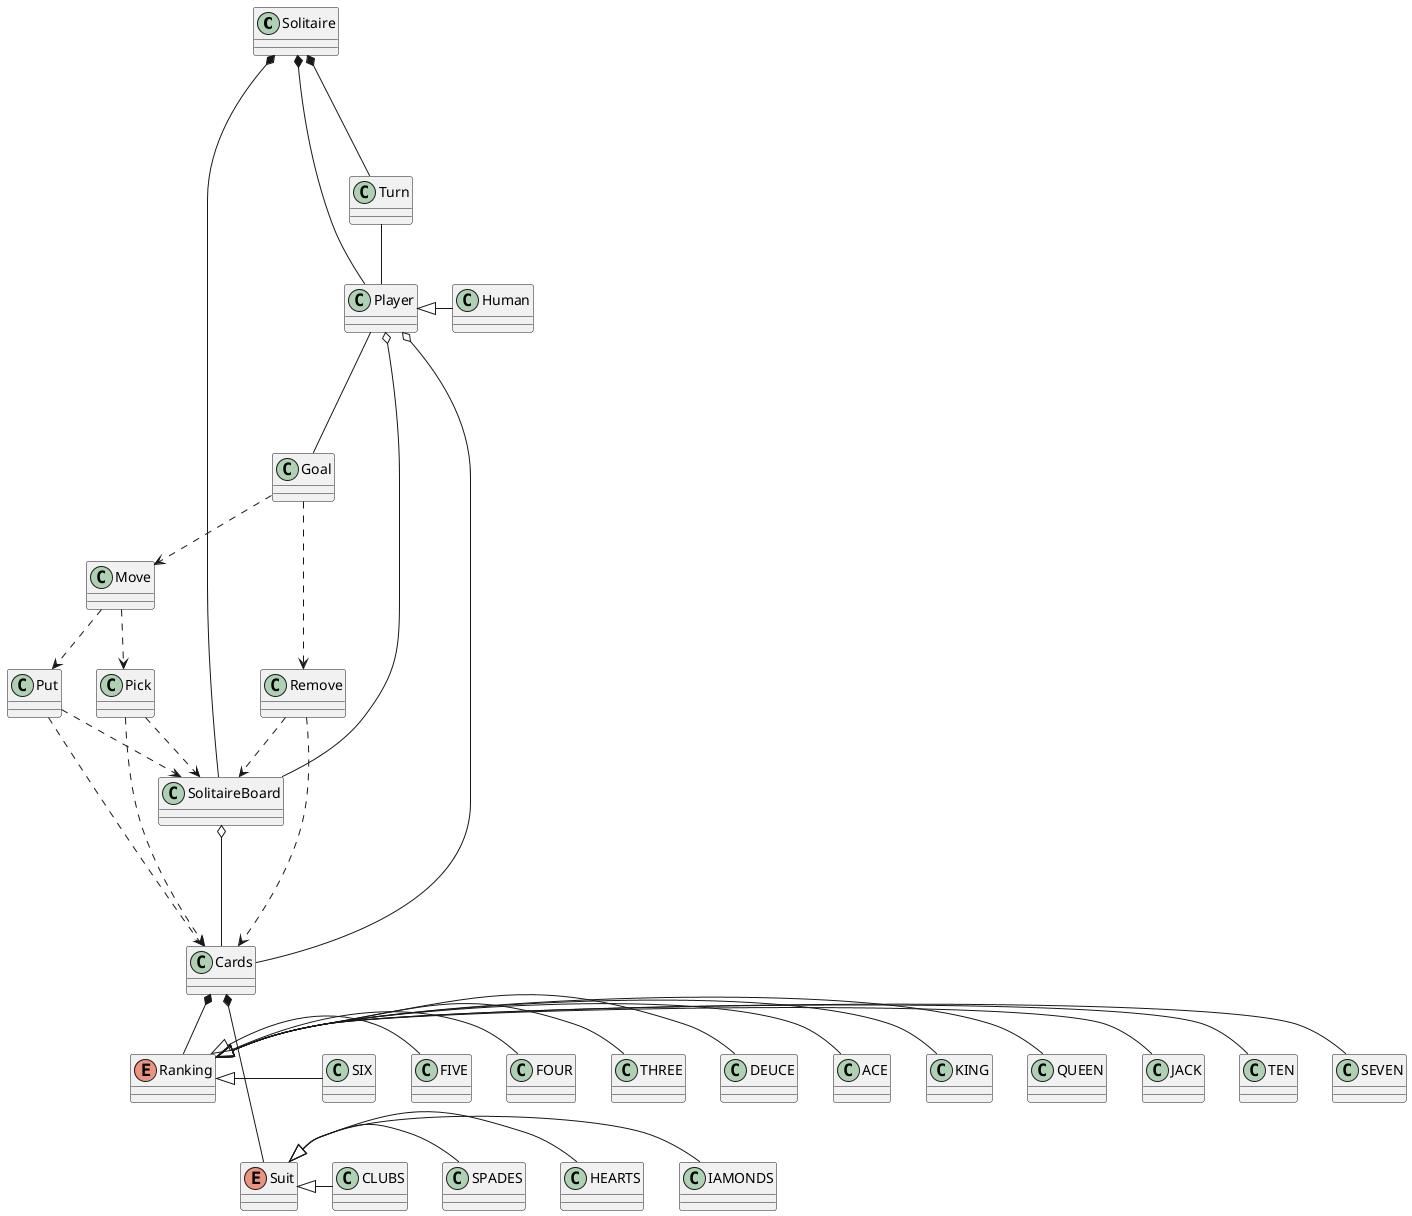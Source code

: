 @startuml
Class Solitaire
Class Goal
Class Player
Class Turn
Class Move
Class SolitaireBoard
Class Cards
Class Put
Class Pick
Enum Suit
Enum Ranking
Player o-down-SolitaireBoard
Player o-down-Cards
Turn -down- Player
Solitaire*--down-Turn
Solitaire*--down-Player
Player<|- Human
Solitaire*--down-SolitaireBoard
SolitaireBoard o--down-Cards
Goal ..>Move
Move ..>Pick
Move ..>Put
Put..>Cards
Pick ..>Cards
Player O--down- Goal
Cards*--down-Suit
Suit<|-CLUBS
Suit<|-DIAMONDS
Suit<|-HEARTS
Suit<|-SPADES
Cards*-- Ranking
Ranking<|- DEUCE
Ranking<|- THREE
Ranking<|- FOUR
Ranking<|- FIVE
Ranking<|- SIX
Ranking<|- SEVEN
Ranking<|- TEN
Ranking<|- JACK
Ranking<|- QUEEN
Ranking<|- KING
Ranking<|- ACE

Put..>SolitaireBoard
Pick..>SolitaireBoard
Remove..>SolitaireBoard
Remove..>Cards
Goal..>Remove


@enduml